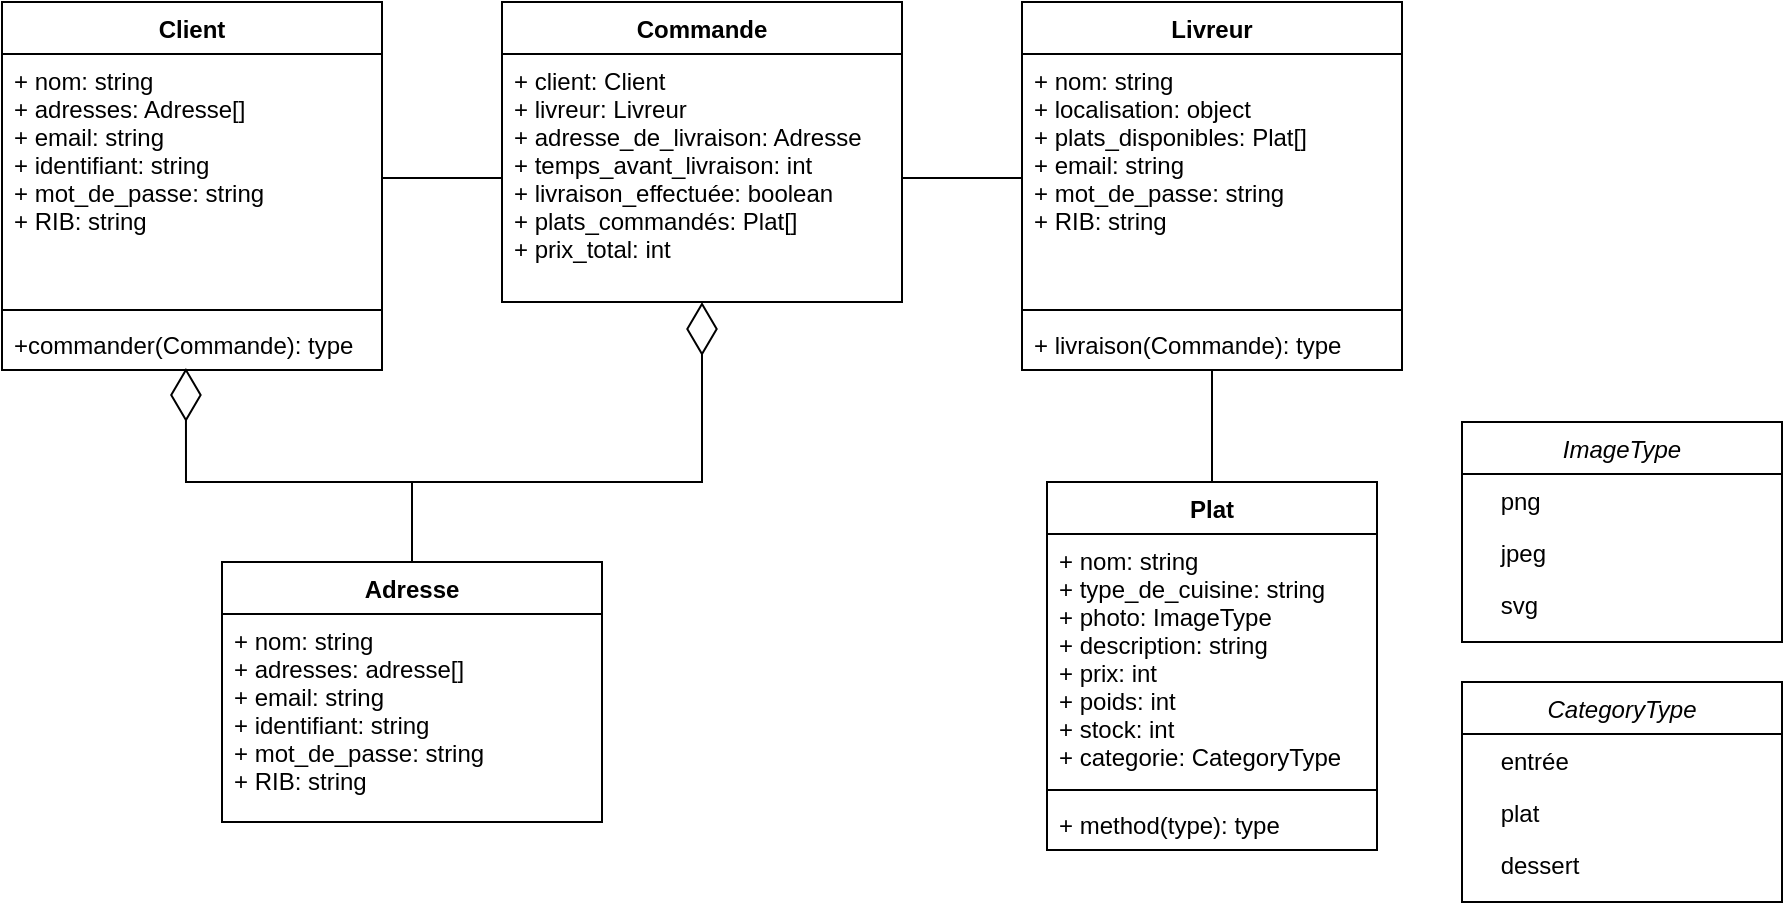<mxfile version="15.6.8" type="device"><diagram id="C5RBs43oDa-KdzZeNtuy" name="Page-1"><mxGraphModel dx="1422" dy="766" grid="1" gridSize="10" guides="1" tooltips="1" connect="1" arrows="1" fold="1" page="1" pageScale="1" pageWidth="827" pageHeight="1169" math="0" shadow="0"><root><mxCell id="WIyWlLk6GJQsqaUBKTNV-0"/><mxCell id="WIyWlLk6GJQsqaUBKTNV-1" parent="WIyWlLk6GJQsqaUBKTNV-0"/><mxCell id="pM7BcZzcwCwUEdzL7PGW-12" value="Client" style="swimlane;fontStyle=1;align=center;verticalAlign=top;childLayout=stackLayout;horizontal=1;startSize=26;horizontalStack=0;resizeParent=1;resizeParentMax=0;resizeLast=0;collapsible=1;marginBottom=0;" parent="WIyWlLk6GJQsqaUBKTNV-1" vertex="1"><mxGeometry x="50" y="80" width="190" height="184" as="geometry"/></mxCell><mxCell id="pM7BcZzcwCwUEdzL7PGW-13" value="+ nom: string&#10;+ adresses: Adresse[]&#10;+ email: string&#10;+ identifiant: string&#10;+ mot_de_passe: string&#10;+ RIB: string" style="text;strokeColor=none;fillColor=none;align=left;verticalAlign=top;spacingLeft=4;spacingRight=4;overflow=hidden;rotatable=0;points=[[0,0.5],[1,0.5]];portConstraint=eastwest;" parent="pM7BcZzcwCwUEdzL7PGW-12" vertex="1"><mxGeometry y="26" width="190" height="124" as="geometry"/></mxCell><mxCell id="pM7BcZzcwCwUEdzL7PGW-14" value="" style="line;strokeWidth=1;fillColor=none;align=left;verticalAlign=middle;spacingTop=-1;spacingLeft=3;spacingRight=3;rotatable=0;labelPosition=right;points=[];portConstraint=eastwest;" parent="pM7BcZzcwCwUEdzL7PGW-12" vertex="1"><mxGeometry y="150" width="190" height="8" as="geometry"/></mxCell><mxCell id="pM7BcZzcwCwUEdzL7PGW-15" value="+commander(Commande): type" style="text;strokeColor=none;fillColor=none;align=left;verticalAlign=top;spacingLeft=4;spacingRight=4;overflow=hidden;rotatable=0;points=[[0,0.5],[1,0.5]];portConstraint=eastwest;" parent="pM7BcZzcwCwUEdzL7PGW-12" vertex="1"><mxGeometry y="158" width="190" height="26" as="geometry"/></mxCell><mxCell id="pM7BcZzcwCwUEdzL7PGW-17" value="Plat" style="swimlane;fontStyle=1;align=center;verticalAlign=top;childLayout=stackLayout;horizontal=1;startSize=26;horizontalStack=0;resizeParent=1;resizeParentMax=0;resizeLast=0;collapsible=1;marginBottom=0;" parent="WIyWlLk6GJQsqaUBKTNV-1" vertex="1"><mxGeometry x="572.5" y="320" width="165" height="184" as="geometry"/></mxCell><mxCell id="pM7BcZzcwCwUEdzL7PGW-18" value="+ nom: string&#10;+ type_de_cuisine: string&#10;+ photo: ImageType&#10;+ description: string&#10;+ prix: int&#10;+ poids: int&#10;+ stock: int&#10;+ categorie: CategoryType" style="text;strokeColor=none;fillColor=none;align=left;verticalAlign=top;spacingLeft=4;spacingRight=4;overflow=hidden;rotatable=0;points=[[0,0.5],[1,0.5]];portConstraint=eastwest;" parent="pM7BcZzcwCwUEdzL7PGW-17" vertex="1"><mxGeometry y="26" width="165" height="124" as="geometry"/></mxCell><mxCell id="pM7BcZzcwCwUEdzL7PGW-19" value="" style="line;strokeWidth=1;fillColor=none;align=left;verticalAlign=middle;spacingTop=-1;spacingLeft=3;spacingRight=3;rotatable=0;labelPosition=right;points=[];portConstraint=eastwest;" parent="pM7BcZzcwCwUEdzL7PGW-17" vertex="1"><mxGeometry y="150" width="165" height="8" as="geometry"/></mxCell><mxCell id="pM7BcZzcwCwUEdzL7PGW-20" value="+ method(type): type" style="text;strokeColor=none;fillColor=none;align=left;verticalAlign=top;spacingLeft=4;spacingRight=4;overflow=hidden;rotatable=0;points=[[0,0.5],[1,0.5]];portConstraint=eastwest;" parent="pM7BcZzcwCwUEdzL7PGW-17" vertex="1"><mxGeometry y="158" width="165" height="26" as="geometry"/></mxCell><mxCell id="pM7BcZzcwCwUEdzL7PGW-35" value="ImageType" style="swimlane;fontStyle=2;align=center;verticalAlign=top;childLayout=stackLayout;horizontal=1;startSize=26;horizontalStack=0;resizeParent=1;resizeLast=0;collapsible=1;marginBottom=0;rounded=0;shadow=0;strokeWidth=1;" parent="WIyWlLk6GJQsqaUBKTNV-1" vertex="1"><mxGeometry x="780" y="290" width="160" height="110" as="geometry"><mxRectangle x="230" y="140" width="160" height="26" as="alternateBounds"/></mxGeometry></mxCell><mxCell id="pM7BcZzcwCwUEdzL7PGW-36" value="    png" style="text;align=left;verticalAlign=top;spacingLeft=4;spacingRight=4;overflow=hidden;rotatable=0;points=[[0,0.5],[1,0.5]];portConstraint=eastwest;" parent="pM7BcZzcwCwUEdzL7PGW-35" vertex="1"><mxGeometry y="26" width="160" height="26" as="geometry"/></mxCell><mxCell id="pM7BcZzcwCwUEdzL7PGW-37" value="    jpeg" style="text;align=left;verticalAlign=top;spacingLeft=4;spacingRight=4;overflow=hidden;rotatable=0;points=[[0,0.5],[1,0.5]];portConstraint=eastwest;rounded=0;shadow=0;html=0;" parent="pM7BcZzcwCwUEdzL7PGW-35" vertex="1"><mxGeometry y="52" width="160" height="26" as="geometry"/></mxCell><mxCell id="pM7BcZzcwCwUEdzL7PGW-38" value="    svg" style="text;align=left;verticalAlign=top;spacingLeft=4;spacingRight=4;overflow=hidden;rotatable=0;points=[[0,0.5],[1,0.5]];portConstraint=eastwest;rounded=0;shadow=0;html=0;" parent="pM7BcZzcwCwUEdzL7PGW-35" vertex="1"><mxGeometry y="78" width="160" height="26" as="geometry"/></mxCell><mxCell id="pM7BcZzcwCwUEdzL7PGW-42" value="CategoryType" style="swimlane;fontStyle=2;align=center;verticalAlign=top;childLayout=stackLayout;horizontal=1;startSize=26;horizontalStack=0;resizeParent=1;resizeLast=0;collapsible=1;marginBottom=0;rounded=0;shadow=0;strokeWidth=1;" parent="WIyWlLk6GJQsqaUBKTNV-1" vertex="1"><mxGeometry x="780" y="420" width="160" height="110" as="geometry"><mxRectangle x="230" y="140" width="160" height="26" as="alternateBounds"/></mxGeometry></mxCell><mxCell id="pM7BcZzcwCwUEdzL7PGW-43" value="    entrée" style="text;align=left;verticalAlign=top;spacingLeft=4;spacingRight=4;overflow=hidden;rotatable=0;points=[[0,0.5],[1,0.5]];portConstraint=eastwest;" parent="pM7BcZzcwCwUEdzL7PGW-42" vertex="1"><mxGeometry y="26" width="160" height="26" as="geometry"/></mxCell><mxCell id="pM7BcZzcwCwUEdzL7PGW-44" value="    plat" style="text;align=left;verticalAlign=top;spacingLeft=4;spacingRight=4;overflow=hidden;rotatable=0;points=[[0,0.5],[1,0.5]];portConstraint=eastwest;rounded=0;shadow=0;html=0;" parent="pM7BcZzcwCwUEdzL7PGW-42" vertex="1"><mxGeometry y="52" width="160" height="26" as="geometry"/></mxCell><mxCell id="pM7BcZzcwCwUEdzL7PGW-45" value="    dessert" style="text;align=left;verticalAlign=top;spacingLeft=4;spacingRight=4;overflow=hidden;rotatable=0;points=[[0,0.5],[1,0.5]];portConstraint=eastwest;rounded=0;shadow=0;html=0;" parent="pM7BcZzcwCwUEdzL7PGW-42" vertex="1"><mxGeometry y="78" width="160" height="26" as="geometry"/></mxCell><mxCell id="pM7BcZzcwCwUEdzL7PGW-46" value="Livreur" style="swimlane;fontStyle=1;align=center;verticalAlign=top;childLayout=stackLayout;horizontal=1;startSize=26;horizontalStack=0;resizeParent=1;resizeParentMax=0;resizeLast=0;collapsible=1;marginBottom=0;" parent="WIyWlLk6GJQsqaUBKTNV-1" vertex="1"><mxGeometry x="560" y="80" width="190" height="184" as="geometry"/></mxCell><mxCell id="pM7BcZzcwCwUEdzL7PGW-47" value="+ nom: string&#10;+ localisation: object&#10;+ plats_disponibles: Plat[]&#10;+ email: string&#10;+ mot_de_passe: string&#10;+ RIB: string" style="text;strokeColor=none;fillColor=none;align=left;verticalAlign=top;spacingLeft=4;spacingRight=4;overflow=hidden;rotatable=0;points=[[0,0.5],[1,0.5]];portConstraint=eastwest;" parent="pM7BcZzcwCwUEdzL7PGW-46" vertex="1"><mxGeometry y="26" width="190" height="124" as="geometry"/></mxCell><mxCell id="pM7BcZzcwCwUEdzL7PGW-48" value="" style="line;strokeWidth=1;fillColor=none;align=left;verticalAlign=middle;spacingTop=-1;spacingLeft=3;spacingRight=3;rotatable=0;labelPosition=right;points=[];portConstraint=eastwest;" parent="pM7BcZzcwCwUEdzL7PGW-46" vertex="1"><mxGeometry y="150" width="190" height="8" as="geometry"/></mxCell><mxCell id="pM7BcZzcwCwUEdzL7PGW-49" value="+ livraison(Commande): type" style="text;strokeColor=none;fillColor=none;align=left;verticalAlign=top;spacingLeft=4;spacingRight=4;overflow=hidden;rotatable=0;points=[[0,0.5],[1,0.5]];portConstraint=eastwest;" parent="pM7BcZzcwCwUEdzL7PGW-46" vertex="1"><mxGeometry y="158" width="190" height="26" as="geometry"/></mxCell><mxCell id="pM7BcZzcwCwUEdzL7PGW-50" value="Commande" style="swimlane;fontStyle=1;align=center;verticalAlign=top;childLayout=stackLayout;horizontal=1;startSize=26;horizontalStack=0;resizeParent=1;resizeParentMax=0;resizeLast=0;collapsible=1;marginBottom=0;" parent="WIyWlLk6GJQsqaUBKTNV-1" vertex="1"><mxGeometry x="300" y="80" width="200" height="150" as="geometry"/></mxCell><mxCell id="pM7BcZzcwCwUEdzL7PGW-51" value="+ client: Client&#10;+ livreur: Livreur&#10;+ adresse_de_livraison: Adresse&#10;+ temps_avant_livraison: int&#10;+ livraison_effectuée: boolean&#10;+ plats_commandés: Plat[]&#10;+ prix_total: int" style="text;strokeColor=none;fillColor=none;align=left;verticalAlign=top;spacingLeft=4;spacingRight=4;overflow=hidden;rotatable=0;points=[[0,0.5],[1,0.5]];portConstraint=eastwest;" parent="pM7BcZzcwCwUEdzL7PGW-50" vertex="1"><mxGeometry y="26" width="200" height="124" as="geometry"/></mxCell><mxCell id="pM7BcZzcwCwUEdzL7PGW-73" value="" style="endArrow=none;html=1;rounded=0;entryX=0.5;entryY=0;entryDx=0;entryDy=0;" parent="WIyWlLk6GJQsqaUBKTNV-1" source="pM7BcZzcwCwUEdzL7PGW-49" target="pM7BcZzcwCwUEdzL7PGW-17" edge="1"><mxGeometry width="50" height="50" relative="1" as="geometry"><mxPoint x="530" y="418" as="sourcePoint"/><mxPoint x="610" y="418" as="targetPoint"/><Array as="points"/></mxGeometry></mxCell><mxCell id="pM7BcZzcwCwUEdzL7PGW-82" value="Adresse" style="swimlane;fontStyle=1;align=center;verticalAlign=top;childLayout=stackLayout;horizontal=1;startSize=26;horizontalStack=0;resizeParent=1;resizeParentMax=0;resizeLast=0;collapsible=1;marginBottom=0;" parent="WIyWlLk6GJQsqaUBKTNV-1" vertex="1"><mxGeometry x="160" y="360" width="190" height="130" as="geometry"/></mxCell><mxCell id="pM7BcZzcwCwUEdzL7PGW-83" value="+ nom: string&#10;+ adresses: adresse[]&#10;+ email: string&#10;+ identifiant: string&#10;+ mot_de_passe: string&#10;+ RIB: string" style="text;strokeColor=none;fillColor=none;align=left;verticalAlign=top;spacingLeft=4;spacingRight=4;overflow=hidden;rotatable=0;points=[[0,0.5],[1,0.5]];portConstraint=eastwest;" parent="pM7BcZzcwCwUEdzL7PGW-82" vertex="1"><mxGeometry y="26" width="190" height="104" as="geometry"/></mxCell><mxCell id="pM7BcZzcwCwUEdzL7PGW-86" value="" style="endArrow=none;html=1;rounded=0;exitX=1;exitY=0.5;exitDx=0;exitDy=0;entryX=0;entryY=0.5;entryDx=0;entryDy=0;" parent="WIyWlLk6GJQsqaUBKTNV-1" source="pM7BcZzcwCwUEdzL7PGW-13" target="pM7BcZzcwCwUEdzL7PGW-51" edge="1"><mxGeometry width="50" height="50" relative="1" as="geometry"><mxPoint x="550" y="340" as="sourcePoint"/><mxPoint x="600" y="290" as="targetPoint"/></mxGeometry></mxCell><mxCell id="pM7BcZzcwCwUEdzL7PGW-87" value="" style="endArrow=none;html=1;rounded=0;exitX=1;exitY=0.5;exitDx=0;exitDy=0;entryX=0;entryY=0.5;entryDx=0;entryDy=0;" parent="WIyWlLk6GJQsqaUBKTNV-1" source="pM7BcZzcwCwUEdzL7PGW-51" target="pM7BcZzcwCwUEdzL7PGW-47" edge="1"><mxGeometry width="50" height="50" relative="1" as="geometry"><mxPoint x="500" y="171.57" as="sourcePoint"/><mxPoint x="630" y="171.57" as="targetPoint"/></mxGeometry></mxCell><mxCell id="nWWn5TZ_5nCHJ09IYVWm-2" value="" style="endArrow=diamondThin;endFill=0;endSize=24;html=1;rounded=0;exitX=0.5;exitY=0;exitDx=0;exitDy=0;" edge="1" parent="WIyWlLk6GJQsqaUBKTNV-1" source="pM7BcZzcwCwUEdzL7PGW-82"><mxGeometry width="160" relative="1" as="geometry"><mxPoint x="380" y="418" as="sourcePoint"/><mxPoint x="400" y="230" as="targetPoint"/><Array as="points"><mxPoint x="255" y="320"/><mxPoint x="400" y="320"/></Array></mxGeometry></mxCell><mxCell id="nWWn5TZ_5nCHJ09IYVWm-3" value="" style="endArrow=diamondThin;endFill=0;endSize=24;html=1;rounded=0;entryX=0.484;entryY=0.962;entryDx=0;entryDy=0;entryPerimeter=0;" edge="1" parent="WIyWlLk6GJQsqaUBKTNV-1" target="pM7BcZzcwCwUEdzL7PGW-15"><mxGeometry width="160" relative="1" as="geometry"><mxPoint x="260" y="320" as="sourcePoint"/><mxPoint x="410" y="242.976" as="targetPoint"/><Array as="points"><mxPoint x="260" y="320"/><mxPoint x="142" y="320"/></Array></mxGeometry></mxCell></root></mxGraphModel></diagram></mxfile>